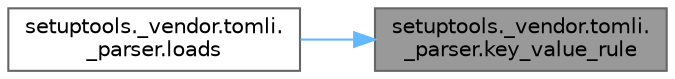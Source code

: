 digraph "setuptools._vendor.tomli._parser.key_value_rule"
{
 // LATEX_PDF_SIZE
  bgcolor="transparent";
  edge [fontname=Helvetica,fontsize=10,labelfontname=Helvetica,labelfontsize=10];
  node [fontname=Helvetica,fontsize=10,shape=box,height=0.2,width=0.4];
  rankdir="RL";
  Node1 [id="Node000001",label="setuptools._vendor.tomli.\l_parser.key_value_rule",height=0.2,width=0.4,color="gray40", fillcolor="grey60", style="filled", fontcolor="black",tooltip=" "];
  Node1 -> Node2 [id="edge1_Node000001_Node000002",dir="back",color="steelblue1",style="solid",tooltip=" "];
  Node2 [id="Node000002",label="setuptools._vendor.tomli.\l_parser.loads",height=0.2,width=0.4,color="grey40", fillcolor="white", style="filled",URL="$namespacesetuptools_1_1__vendor_1_1tomli_1_1__parser.html#a51a521918b4676994efaf2a7e8741a99",tooltip=" "];
}
